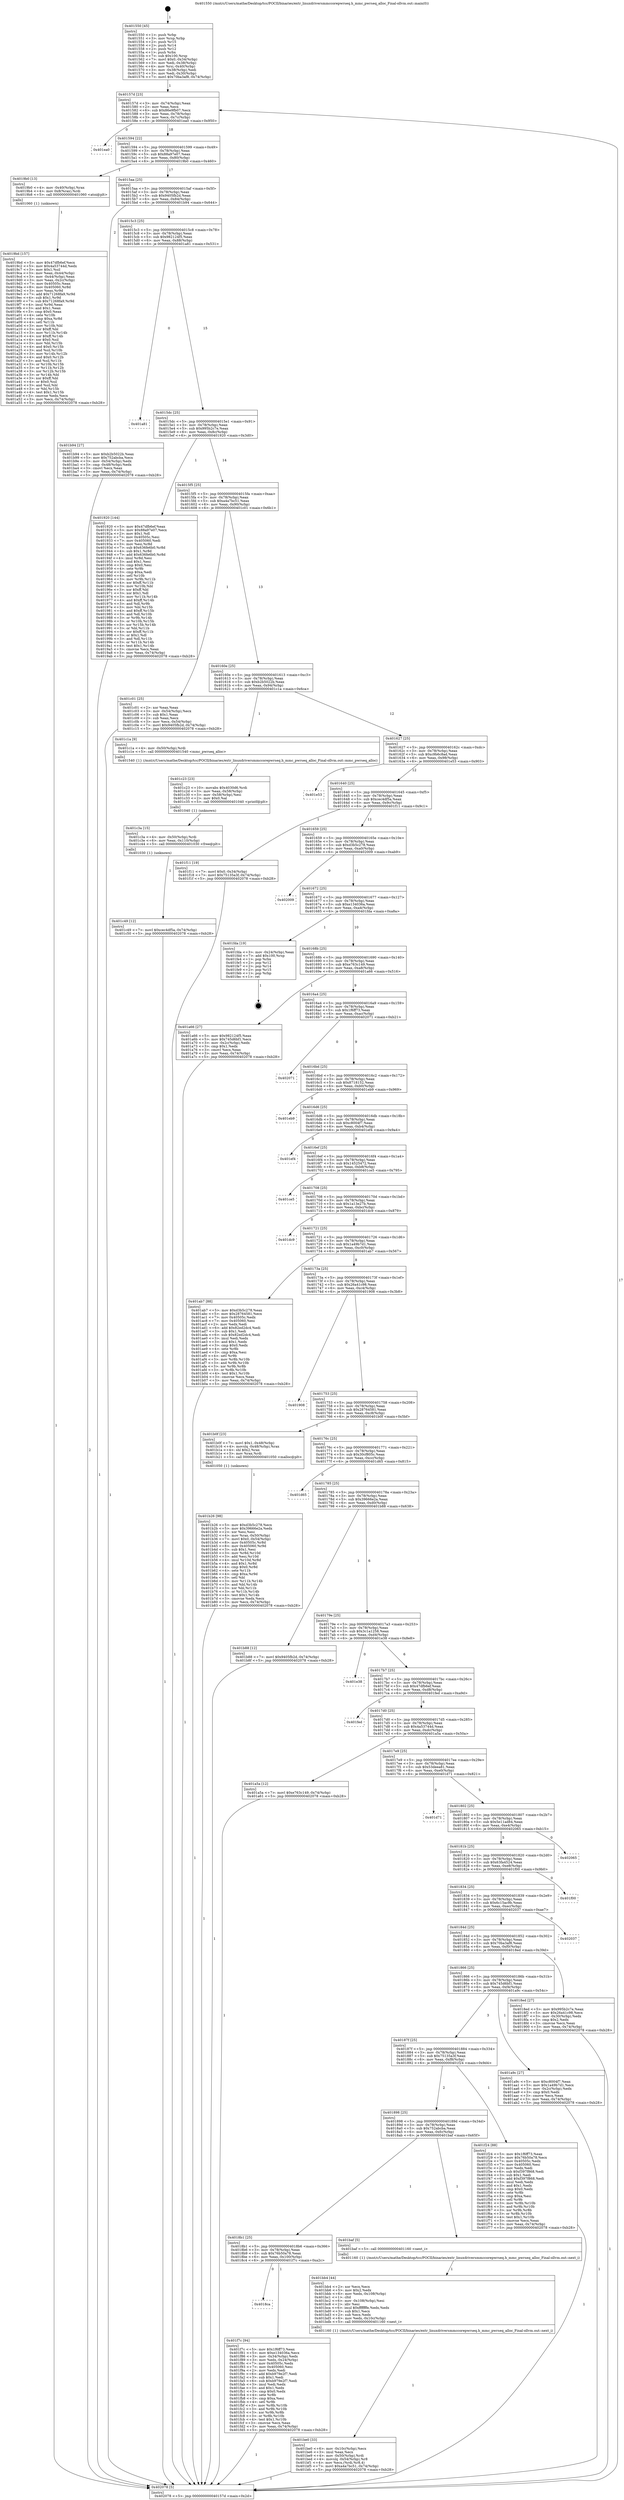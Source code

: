 digraph "0x401550" {
  label = "0x401550 (/mnt/c/Users/mathe/Desktop/tcc/POCII/binaries/extr_linuxdriversmmccorepwrseq.h_mmc_pwrseq_alloc_Final-ollvm.out::main(0))"
  labelloc = "t"
  node[shape=record]

  Entry [label="",width=0.3,height=0.3,shape=circle,fillcolor=black,style=filled]
  "0x40157d" [label="{
     0x40157d [23]\l
     | [instrs]\l
     &nbsp;&nbsp;0x40157d \<+3\>: mov -0x74(%rbp),%eax\l
     &nbsp;&nbsp;0x401580 \<+2\>: mov %eax,%ecx\l
     &nbsp;&nbsp;0x401582 \<+6\>: sub $0x86e9fb07,%ecx\l
     &nbsp;&nbsp;0x401588 \<+3\>: mov %eax,-0x78(%rbp)\l
     &nbsp;&nbsp;0x40158b \<+3\>: mov %ecx,-0x7c(%rbp)\l
     &nbsp;&nbsp;0x40158e \<+6\>: je 0000000000401ea0 \<main+0x950\>\l
  }"]
  "0x401ea0" [label="{
     0x401ea0\l
  }", style=dashed]
  "0x401594" [label="{
     0x401594 [22]\l
     | [instrs]\l
     &nbsp;&nbsp;0x401594 \<+5\>: jmp 0000000000401599 \<main+0x49\>\l
     &nbsp;&nbsp;0x401599 \<+3\>: mov -0x78(%rbp),%eax\l
     &nbsp;&nbsp;0x40159c \<+5\>: sub $0x88a97e07,%eax\l
     &nbsp;&nbsp;0x4015a1 \<+3\>: mov %eax,-0x80(%rbp)\l
     &nbsp;&nbsp;0x4015a4 \<+6\>: je 00000000004019b0 \<main+0x460\>\l
  }"]
  Exit [label="",width=0.3,height=0.3,shape=circle,fillcolor=black,style=filled,peripheries=2]
  "0x4019b0" [label="{
     0x4019b0 [13]\l
     | [instrs]\l
     &nbsp;&nbsp;0x4019b0 \<+4\>: mov -0x40(%rbp),%rax\l
     &nbsp;&nbsp;0x4019b4 \<+4\>: mov 0x8(%rax),%rdi\l
     &nbsp;&nbsp;0x4019b8 \<+5\>: call 0000000000401060 \<atoi@plt\>\l
     | [calls]\l
     &nbsp;&nbsp;0x401060 \{1\} (unknown)\l
  }"]
  "0x4015aa" [label="{
     0x4015aa [25]\l
     | [instrs]\l
     &nbsp;&nbsp;0x4015aa \<+5\>: jmp 00000000004015af \<main+0x5f\>\l
     &nbsp;&nbsp;0x4015af \<+3\>: mov -0x78(%rbp),%eax\l
     &nbsp;&nbsp;0x4015b2 \<+5\>: sub $0x9405fb2d,%eax\l
     &nbsp;&nbsp;0x4015b7 \<+6\>: mov %eax,-0x84(%rbp)\l
     &nbsp;&nbsp;0x4015bd \<+6\>: je 0000000000401b94 \<main+0x644\>\l
  }"]
  "0x4018ca" [label="{
     0x4018ca\l
  }", style=dashed]
  "0x401b94" [label="{
     0x401b94 [27]\l
     | [instrs]\l
     &nbsp;&nbsp;0x401b94 \<+5\>: mov $0xb2b5022b,%eax\l
     &nbsp;&nbsp;0x401b99 \<+5\>: mov $0x752abcba,%ecx\l
     &nbsp;&nbsp;0x401b9e \<+3\>: mov -0x54(%rbp),%edx\l
     &nbsp;&nbsp;0x401ba1 \<+3\>: cmp -0x48(%rbp),%edx\l
     &nbsp;&nbsp;0x401ba4 \<+3\>: cmovl %ecx,%eax\l
     &nbsp;&nbsp;0x401ba7 \<+3\>: mov %eax,-0x74(%rbp)\l
     &nbsp;&nbsp;0x401baa \<+5\>: jmp 0000000000402078 \<main+0xb28\>\l
  }"]
  "0x4015c3" [label="{
     0x4015c3 [25]\l
     | [instrs]\l
     &nbsp;&nbsp;0x4015c3 \<+5\>: jmp 00000000004015c8 \<main+0x78\>\l
     &nbsp;&nbsp;0x4015c8 \<+3\>: mov -0x78(%rbp),%eax\l
     &nbsp;&nbsp;0x4015cb \<+5\>: sub $0x982124f5,%eax\l
     &nbsp;&nbsp;0x4015d0 \<+6\>: mov %eax,-0x88(%rbp)\l
     &nbsp;&nbsp;0x4015d6 \<+6\>: je 0000000000401a81 \<main+0x531\>\l
  }"]
  "0x401f7c" [label="{
     0x401f7c [94]\l
     | [instrs]\l
     &nbsp;&nbsp;0x401f7c \<+5\>: mov $0x1f6ff73,%eax\l
     &nbsp;&nbsp;0x401f81 \<+5\>: mov $0xe134036a,%ecx\l
     &nbsp;&nbsp;0x401f86 \<+3\>: mov -0x34(%rbp),%edx\l
     &nbsp;&nbsp;0x401f89 \<+3\>: mov %edx,-0x24(%rbp)\l
     &nbsp;&nbsp;0x401f8c \<+7\>: mov 0x40505c,%edx\l
     &nbsp;&nbsp;0x401f93 \<+7\>: mov 0x405060,%esi\l
     &nbsp;&nbsp;0x401f9a \<+2\>: mov %edx,%edi\l
     &nbsp;&nbsp;0x401f9c \<+6\>: add $0xb979e2f7,%edi\l
     &nbsp;&nbsp;0x401fa2 \<+3\>: sub $0x1,%edi\l
     &nbsp;&nbsp;0x401fa5 \<+6\>: sub $0xb979e2f7,%edi\l
     &nbsp;&nbsp;0x401fab \<+3\>: imul %edi,%edx\l
     &nbsp;&nbsp;0x401fae \<+3\>: and $0x1,%edx\l
     &nbsp;&nbsp;0x401fb1 \<+3\>: cmp $0x0,%edx\l
     &nbsp;&nbsp;0x401fb4 \<+4\>: sete %r8b\l
     &nbsp;&nbsp;0x401fb8 \<+3\>: cmp $0xa,%esi\l
     &nbsp;&nbsp;0x401fbb \<+4\>: setl %r9b\l
     &nbsp;&nbsp;0x401fbf \<+3\>: mov %r8b,%r10b\l
     &nbsp;&nbsp;0x401fc2 \<+3\>: and %r9b,%r10b\l
     &nbsp;&nbsp;0x401fc5 \<+3\>: xor %r9b,%r8b\l
     &nbsp;&nbsp;0x401fc8 \<+3\>: or %r8b,%r10b\l
     &nbsp;&nbsp;0x401fcb \<+4\>: test $0x1,%r10b\l
     &nbsp;&nbsp;0x401fcf \<+3\>: cmovne %ecx,%eax\l
     &nbsp;&nbsp;0x401fd2 \<+3\>: mov %eax,-0x74(%rbp)\l
     &nbsp;&nbsp;0x401fd5 \<+5\>: jmp 0000000000402078 \<main+0xb28\>\l
  }"]
  "0x401a81" [label="{
     0x401a81\l
  }", style=dashed]
  "0x4015dc" [label="{
     0x4015dc [25]\l
     | [instrs]\l
     &nbsp;&nbsp;0x4015dc \<+5\>: jmp 00000000004015e1 \<main+0x91\>\l
     &nbsp;&nbsp;0x4015e1 \<+3\>: mov -0x78(%rbp),%eax\l
     &nbsp;&nbsp;0x4015e4 \<+5\>: sub $0x995b2c7e,%eax\l
     &nbsp;&nbsp;0x4015e9 \<+6\>: mov %eax,-0x8c(%rbp)\l
     &nbsp;&nbsp;0x4015ef \<+6\>: je 0000000000401920 \<main+0x3d0\>\l
  }"]
  "0x401c49" [label="{
     0x401c49 [12]\l
     | [instrs]\l
     &nbsp;&nbsp;0x401c49 \<+7\>: movl $0xcec4df5a,-0x74(%rbp)\l
     &nbsp;&nbsp;0x401c50 \<+5\>: jmp 0000000000402078 \<main+0xb28\>\l
  }"]
  "0x401920" [label="{
     0x401920 [144]\l
     | [instrs]\l
     &nbsp;&nbsp;0x401920 \<+5\>: mov $0x47dfb6ef,%eax\l
     &nbsp;&nbsp;0x401925 \<+5\>: mov $0x88a97e07,%ecx\l
     &nbsp;&nbsp;0x40192a \<+2\>: mov $0x1,%dl\l
     &nbsp;&nbsp;0x40192c \<+7\>: mov 0x40505c,%esi\l
     &nbsp;&nbsp;0x401933 \<+7\>: mov 0x405060,%edi\l
     &nbsp;&nbsp;0x40193a \<+3\>: mov %esi,%r8d\l
     &nbsp;&nbsp;0x40193d \<+7\>: sub $0x636fe6b0,%r8d\l
     &nbsp;&nbsp;0x401944 \<+4\>: sub $0x1,%r8d\l
     &nbsp;&nbsp;0x401948 \<+7\>: add $0x636fe6b0,%r8d\l
     &nbsp;&nbsp;0x40194f \<+4\>: imul %r8d,%esi\l
     &nbsp;&nbsp;0x401953 \<+3\>: and $0x1,%esi\l
     &nbsp;&nbsp;0x401956 \<+3\>: cmp $0x0,%esi\l
     &nbsp;&nbsp;0x401959 \<+4\>: sete %r9b\l
     &nbsp;&nbsp;0x40195d \<+3\>: cmp $0xa,%edi\l
     &nbsp;&nbsp;0x401960 \<+4\>: setl %r10b\l
     &nbsp;&nbsp;0x401964 \<+3\>: mov %r9b,%r11b\l
     &nbsp;&nbsp;0x401967 \<+4\>: xor $0xff,%r11b\l
     &nbsp;&nbsp;0x40196b \<+3\>: mov %r10b,%bl\l
     &nbsp;&nbsp;0x40196e \<+3\>: xor $0xff,%bl\l
     &nbsp;&nbsp;0x401971 \<+3\>: xor $0x1,%dl\l
     &nbsp;&nbsp;0x401974 \<+3\>: mov %r11b,%r14b\l
     &nbsp;&nbsp;0x401977 \<+4\>: and $0xff,%r14b\l
     &nbsp;&nbsp;0x40197b \<+3\>: and %dl,%r9b\l
     &nbsp;&nbsp;0x40197e \<+3\>: mov %bl,%r15b\l
     &nbsp;&nbsp;0x401981 \<+4\>: and $0xff,%r15b\l
     &nbsp;&nbsp;0x401985 \<+3\>: and %dl,%r10b\l
     &nbsp;&nbsp;0x401988 \<+3\>: or %r9b,%r14b\l
     &nbsp;&nbsp;0x40198b \<+3\>: or %r10b,%r15b\l
     &nbsp;&nbsp;0x40198e \<+3\>: xor %r15b,%r14b\l
     &nbsp;&nbsp;0x401991 \<+3\>: or %bl,%r11b\l
     &nbsp;&nbsp;0x401994 \<+4\>: xor $0xff,%r11b\l
     &nbsp;&nbsp;0x401998 \<+3\>: or $0x1,%dl\l
     &nbsp;&nbsp;0x40199b \<+3\>: and %dl,%r11b\l
     &nbsp;&nbsp;0x40199e \<+3\>: or %r11b,%r14b\l
     &nbsp;&nbsp;0x4019a1 \<+4\>: test $0x1,%r14b\l
     &nbsp;&nbsp;0x4019a5 \<+3\>: cmovne %ecx,%eax\l
     &nbsp;&nbsp;0x4019a8 \<+3\>: mov %eax,-0x74(%rbp)\l
     &nbsp;&nbsp;0x4019ab \<+5\>: jmp 0000000000402078 \<main+0xb28\>\l
  }"]
  "0x4015f5" [label="{
     0x4015f5 [25]\l
     | [instrs]\l
     &nbsp;&nbsp;0x4015f5 \<+5\>: jmp 00000000004015fa \<main+0xaa\>\l
     &nbsp;&nbsp;0x4015fa \<+3\>: mov -0x78(%rbp),%eax\l
     &nbsp;&nbsp;0x4015fd \<+5\>: sub $0xa4a7bc51,%eax\l
     &nbsp;&nbsp;0x401602 \<+6\>: mov %eax,-0x90(%rbp)\l
     &nbsp;&nbsp;0x401608 \<+6\>: je 0000000000401c01 \<main+0x6b1\>\l
  }"]
  "0x401c3a" [label="{
     0x401c3a [15]\l
     | [instrs]\l
     &nbsp;&nbsp;0x401c3a \<+4\>: mov -0x50(%rbp),%rdi\l
     &nbsp;&nbsp;0x401c3e \<+6\>: mov %eax,-0x110(%rbp)\l
     &nbsp;&nbsp;0x401c44 \<+5\>: call 0000000000401030 \<free@plt\>\l
     | [calls]\l
     &nbsp;&nbsp;0x401030 \{1\} (unknown)\l
  }"]
  "0x401c01" [label="{
     0x401c01 [25]\l
     | [instrs]\l
     &nbsp;&nbsp;0x401c01 \<+2\>: xor %eax,%eax\l
     &nbsp;&nbsp;0x401c03 \<+3\>: mov -0x54(%rbp),%ecx\l
     &nbsp;&nbsp;0x401c06 \<+3\>: sub $0x1,%eax\l
     &nbsp;&nbsp;0x401c09 \<+2\>: sub %eax,%ecx\l
     &nbsp;&nbsp;0x401c0b \<+3\>: mov %ecx,-0x54(%rbp)\l
     &nbsp;&nbsp;0x401c0e \<+7\>: movl $0x9405fb2d,-0x74(%rbp)\l
     &nbsp;&nbsp;0x401c15 \<+5\>: jmp 0000000000402078 \<main+0xb28\>\l
  }"]
  "0x40160e" [label="{
     0x40160e [25]\l
     | [instrs]\l
     &nbsp;&nbsp;0x40160e \<+5\>: jmp 0000000000401613 \<main+0xc3\>\l
     &nbsp;&nbsp;0x401613 \<+3\>: mov -0x78(%rbp),%eax\l
     &nbsp;&nbsp;0x401616 \<+5\>: sub $0xb2b5022b,%eax\l
     &nbsp;&nbsp;0x40161b \<+6\>: mov %eax,-0x94(%rbp)\l
     &nbsp;&nbsp;0x401621 \<+6\>: je 0000000000401c1a \<main+0x6ca\>\l
  }"]
  "0x401c23" [label="{
     0x401c23 [23]\l
     | [instrs]\l
     &nbsp;&nbsp;0x401c23 \<+10\>: movabs $0x4030d6,%rdi\l
     &nbsp;&nbsp;0x401c2d \<+3\>: mov %eax,-0x58(%rbp)\l
     &nbsp;&nbsp;0x401c30 \<+3\>: mov -0x58(%rbp),%esi\l
     &nbsp;&nbsp;0x401c33 \<+2\>: mov $0x0,%al\l
     &nbsp;&nbsp;0x401c35 \<+5\>: call 0000000000401040 \<printf@plt\>\l
     | [calls]\l
     &nbsp;&nbsp;0x401040 \{1\} (unknown)\l
  }"]
  "0x401c1a" [label="{
     0x401c1a [9]\l
     | [instrs]\l
     &nbsp;&nbsp;0x401c1a \<+4\>: mov -0x50(%rbp),%rdi\l
     &nbsp;&nbsp;0x401c1e \<+5\>: call 0000000000401540 \<mmc_pwrseq_alloc\>\l
     | [calls]\l
     &nbsp;&nbsp;0x401540 \{1\} (/mnt/c/Users/mathe/Desktop/tcc/POCII/binaries/extr_linuxdriversmmccorepwrseq.h_mmc_pwrseq_alloc_Final-ollvm.out::mmc_pwrseq_alloc)\l
  }"]
  "0x401627" [label="{
     0x401627 [25]\l
     | [instrs]\l
     &nbsp;&nbsp;0x401627 \<+5\>: jmp 000000000040162c \<main+0xdc\>\l
     &nbsp;&nbsp;0x40162c \<+3\>: mov -0x78(%rbp),%eax\l
     &nbsp;&nbsp;0x40162f \<+5\>: sub $0xc9b6c8ad,%eax\l
     &nbsp;&nbsp;0x401634 \<+6\>: mov %eax,-0x98(%rbp)\l
     &nbsp;&nbsp;0x40163a \<+6\>: je 0000000000401e53 \<main+0x903\>\l
  }"]
  "0x401be0" [label="{
     0x401be0 [33]\l
     | [instrs]\l
     &nbsp;&nbsp;0x401be0 \<+6\>: mov -0x10c(%rbp),%ecx\l
     &nbsp;&nbsp;0x401be6 \<+3\>: imul %eax,%ecx\l
     &nbsp;&nbsp;0x401be9 \<+4\>: mov -0x50(%rbp),%rdi\l
     &nbsp;&nbsp;0x401bed \<+4\>: movslq -0x54(%rbp),%r8\l
     &nbsp;&nbsp;0x401bf1 \<+4\>: mov %ecx,(%rdi,%r8,4)\l
     &nbsp;&nbsp;0x401bf5 \<+7\>: movl $0xa4a7bc51,-0x74(%rbp)\l
     &nbsp;&nbsp;0x401bfc \<+5\>: jmp 0000000000402078 \<main+0xb28\>\l
  }"]
  "0x401e53" [label="{
     0x401e53\l
  }", style=dashed]
  "0x401640" [label="{
     0x401640 [25]\l
     | [instrs]\l
     &nbsp;&nbsp;0x401640 \<+5\>: jmp 0000000000401645 \<main+0xf5\>\l
     &nbsp;&nbsp;0x401645 \<+3\>: mov -0x78(%rbp),%eax\l
     &nbsp;&nbsp;0x401648 \<+5\>: sub $0xcec4df5a,%eax\l
     &nbsp;&nbsp;0x40164d \<+6\>: mov %eax,-0x9c(%rbp)\l
     &nbsp;&nbsp;0x401653 \<+6\>: je 0000000000401f11 \<main+0x9c1\>\l
  }"]
  "0x401bb4" [label="{
     0x401bb4 [44]\l
     | [instrs]\l
     &nbsp;&nbsp;0x401bb4 \<+2\>: xor %ecx,%ecx\l
     &nbsp;&nbsp;0x401bb6 \<+5\>: mov $0x2,%edx\l
     &nbsp;&nbsp;0x401bbb \<+6\>: mov %edx,-0x108(%rbp)\l
     &nbsp;&nbsp;0x401bc1 \<+1\>: cltd\l
     &nbsp;&nbsp;0x401bc2 \<+6\>: mov -0x108(%rbp),%esi\l
     &nbsp;&nbsp;0x401bc8 \<+2\>: idiv %esi\l
     &nbsp;&nbsp;0x401bca \<+6\>: imul $0xfffffffe,%edx,%edx\l
     &nbsp;&nbsp;0x401bd0 \<+3\>: sub $0x1,%ecx\l
     &nbsp;&nbsp;0x401bd3 \<+2\>: sub %ecx,%edx\l
     &nbsp;&nbsp;0x401bd5 \<+6\>: mov %edx,-0x10c(%rbp)\l
     &nbsp;&nbsp;0x401bdb \<+5\>: call 0000000000401160 \<next_i\>\l
     | [calls]\l
     &nbsp;&nbsp;0x401160 \{1\} (/mnt/c/Users/mathe/Desktop/tcc/POCII/binaries/extr_linuxdriversmmccorepwrseq.h_mmc_pwrseq_alloc_Final-ollvm.out::next_i)\l
  }"]
  "0x401f11" [label="{
     0x401f11 [19]\l
     | [instrs]\l
     &nbsp;&nbsp;0x401f11 \<+7\>: movl $0x0,-0x34(%rbp)\l
     &nbsp;&nbsp;0x401f18 \<+7\>: movl $0x75135a3f,-0x74(%rbp)\l
     &nbsp;&nbsp;0x401f1f \<+5\>: jmp 0000000000402078 \<main+0xb28\>\l
  }"]
  "0x401659" [label="{
     0x401659 [25]\l
     | [instrs]\l
     &nbsp;&nbsp;0x401659 \<+5\>: jmp 000000000040165e \<main+0x10e\>\l
     &nbsp;&nbsp;0x40165e \<+3\>: mov -0x78(%rbp),%eax\l
     &nbsp;&nbsp;0x401661 \<+5\>: sub $0xd3b5c278,%eax\l
     &nbsp;&nbsp;0x401666 \<+6\>: mov %eax,-0xa0(%rbp)\l
     &nbsp;&nbsp;0x40166c \<+6\>: je 0000000000402009 \<main+0xab9\>\l
  }"]
  "0x4018b1" [label="{
     0x4018b1 [25]\l
     | [instrs]\l
     &nbsp;&nbsp;0x4018b1 \<+5\>: jmp 00000000004018b6 \<main+0x366\>\l
     &nbsp;&nbsp;0x4018b6 \<+3\>: mov -0x78(%rbp),%eax\l
     &nbsp;&nbsp;0x4018b9 \<+5\>: sub $0x76b50a78,%eax\l
     &nbsp;&nbsp;0x4018be \<+6\>: mov %eax,-0x100(%rbp)\l
     &nbsp;&nbsp;0x4018c4 \<+6\>: je 0000000000401f7c \<main+0xa2c\>\l
  }"]
  "0x402009" [label="{
     0x402009\l
  }", style=dashed]
  "0x401672" [label="{
     0x401672 [25]\l
     | [instrs]\l
     &nbsp;&nbsp;0x401672 \<+5\>: jmp 0000000000401677 \<main+0x127\>\l
     &nbsp;&nbsp;0x401677 \<+3\>: mov -0x78(%rbp),%eax\l
     &nbsp;&nbsp;0x40167a \<+5\>: sub $0xe134036a,%eax\l
     &nbsp;&nbsp;0x40167f \<+6\>: mov %eax,-0xa4(%rbp)\l
     &nbsp;&nbsp;0x401685 \<+6\>: je 0000000000401fda \<main+0xa8a\>\l
  }"]
  "0x401baf" [label="{
     0x401baf [5]\l
     | [instrs]\l
     &nbsp;&nbsp;0x401baf \<+5\>: call 0000000000401160 \<next_i\>\l
     | [calls]\l
     &nbsp;&nbsp;0x401160 \{1\} (/mnt/c/Users/mathe/Desktop/tcc/POCII/binaries/extr_linuxdriversmmccorepwrseq.h_mmc_pwrseq_alloc_Final-ollvm.out::next_i)\l
  }"]
  "0x401fda" [label="{
     0x401fda [19]\l
     | [instrs]\l
     &nbsp;&nbsp;0x401fda \<+3\>: mov -0x24(%rbp),%eax\l
     &nbsp;&nbsp;0x401fdd \<+7\>: add $0x100,%rsp\l
     &nbsp;&nbsp;0x401fe4 \<+1\>: pop %rbx\l
     &nbsp;&nbsp;0x401fe5 \<+2\>: pop %r12\l
     &nbsp;&nbsp;0x401fe7 \<+2\>: pop %r14\l
     &nbsp;&nbsp;0x401fe9 \<+2\>: pop %r15\l
     &nbsp;&nbsp;0x401feb \<+1\>: pop %rbp\l
     &nbsp;&nbsp;0x401fec \<+1\>: ret\l
  }"]
  "0x40168b" [label="{
     0x40168b [25]\l
     | [instrs]\l
     &nbsp;&nbsp;0x40168b \<+5\>: jmp 0000000000401690 \<main+0x140\>\l
     &nbsp;&nbsp;0x401690 \<+3\>: mov -0x78(%rbp),%eax\l
     &nbsp;&nbsp;0x401693 \<+5\>: sub $0xe763c149,%eax\l
     &nbsp;&nbsp;0x401698 \<+6\>: mov %eax,-0xa8(%rbp)\l
     &nbsp;&nbsp;0x40169e \<+6\>: je 0000000000401a66 \<main+0x516\>\l
  }"]
  "0x401898" [label="{
     0x401898 [25]\l
     | [instrs]\l
     &nbsp;&nbsp;0x401898 \<+5\>: jmp 000000000040189d \<main+0x34d\>\l
     &nbsp;&nbsp;0x40189d \<+3\>: mov -0x78(%rbp),%eax\l
     &nbsp;&nbsp;0x4018a0 \<+5\>: sub $0x752abcba,%eax\l
     &nbsp;&nbsp;0x4018a5 \<+6\>: mov %eax,-0xfc(%rbp)\l
     &nbsp;&nbsp;0x4018ab \<+6\>: je 0000000000401baf \<main+0x65f\>\l
  }"]
  "0x401a66" [label="{
     0x401a66 [27]\l
     | [instrs]\l
     &nbsp;&nbsp;0x401a66 \<+5\>: mov $0x982124f5,%eax\l
     &nbsp;&nbsp;0x401a6b \<+5\>: mov $0x745d6bf1,%ecx\l
     &nbsp;&nbsp;0x401a70 \<+3\>: mov -0x2c(%rbp),%edx\l
     &nbsp;&nbsp;0x401a73 \<+3\>: cmp $0x1,%edx\l
     &nbsp;&nbsp;0x401a76 \<+3\>: cmovl %ecx,%eax\l
     &nbsp;&nbsp;0x401a79 \<+3\>: mov %eax,-0x74(%rbp)\l
     &nbsp;&nbsp;0x401a7c \<+5\>: jmp 0000000000402078 \<main+0xb28\>\l
  }"]
  "0x4016a4" [label="{
     0x4016a4 [25]\l
     | [instrs]\l
     &nbsp;&nbsp;0x4016a4 \<+5\>: jmp 00000000004016a9 \<main+0x159\>\l
     &nbsp;&nbsp;0x4016a9 \<+3\>: mov -0x78(%rbp),%eax\l
     &nbsp;&nbsp;0x4016ac \<+5\>: sub $0x1f6ff73,%eax\l
     &nbsp;&nbsp;0x4016b1 \<+6\>: mov %eax,-0xac(%rbp)\l
     &nbsp;&nbsp;0x4016b7 \<+6\>: je 0000000000402071 \<main+0xb21\>\l
  }"]
  "0x401f24" [label="{
     0x401f24 [88]\l
     | [instrs]\l
     &nbsp;&nbsp;0x401f24 \<+5\>: mov $0x1f6ff73,%eax\l
     &nbsp;&nbsp;0x401f29 \<+5\>: mov $0x76b50a78,%ecx\l
     &nbsp;&nbsp;0x401f2e \<+7\>: mov 0x40505c,%edx\l
     &nbsp;&nbsp;0x401f35 \<+7\>: mov 0x405060,%esi\l
     &nbsp;&nbsp;0x401f3c \<+2\>: mov %edx,%edi\l
     &nbsp;&nbsp;0x401f3e \<+6\>: sub $0xf397f868,%edi\l
     &nbsp;&nbsp;0x401f44 \<+3\>: sub $0x1,%edi\l
     &nbsp;&nbsp;0x401f47 \<+6\>: add $0xf397f868,%edi\l
     &nbsp;&nbsp;0x401f4d \<+3\>: imul %edi,%edx\l
     &nbsp;&nbsp;0x401f50 \<+3\>: and $0x1,%edx\l
     &nbsp;&nbsp;0x401f53 \<+3\>: cmp $0x0,%edx\l
     &nbsp;&nbsp;0x401f56 \<+4\>: sete %r8b\l
     &nbsp;&nbsp;0x401f5a \<+3\>: cmp $0xa,%esi\l
     &nbsp;&nbsp;0x401f5d \<+4\>: setl %r9b\l
     &nbsp;&nbsp;0x401f61 \<+3\>: mov %r8b,%r10b\l
     &nbsp;&nbsp;0x401f64 \<+3\>: and %r9b,%r10b\l
     &nbsp;&nbsp;0x401f67 \<+3\>: xor %r9b,%r8b\l
     &nbsp;&nbsp;0x401f6a \<+3\>: or %r8b,%r10b\l
     &nbsp;&nbsp;0x401f6d \<+4\>: test $0x1,%r10b\l
     &nbsp;&nbsp;0x401f71 \<+3\>: cmovne %ecx,%eax\l
     &nbsp;&nbsp;0x401f74 \<+3\>: mov %eax,-0x74(%rbp)\l
     &nbsp;&nbsp;0x401f77 \<+5\>: jmp 0000000000402078 \<main+0xb28\>\l
  }"]
  "0x402071" [label="{
     0x402071\l
  }", style=dashed]
  "0x4016bd" [label="{
     0x4016bd [25]\l
     | [instrs]\l
     &nbsp;&nbsp;0x4016bd \<+5\>: jmp 00000000004016c2 \<main+0x172\>\l
     &nbsp;&nbsp;0x4016c2 \<+3\>: mov -0x78(%rbp),%eax\l
     &nbsp;&nbsp;0x4016c5 \<+5\>: sub $0x8718152,%eax\l
     &nbsp;&nbsp;0x4016ca \<+6\>: mov %eax,-0xb0(%rbp)\l
     &nbsp;&nbsp;0x4016d0 \<+6\>: je 0000000000401eb9 \<main+0x969\>\l
  }"]
  "0x401b26" [label="{
     0x401b26 [98]\l
     | [instrs]\l
     &nbsp;&nbsp;0x401b26 \<+5\>: mov $0xd3b5c278,%ecx\l
     &nbsp;&nbsp;0x401b2b \<+5\>: mov $0x39666e2a,%edx\l
     &nbsp;&nbsp;0x401b30 \<+2\>: xor %esi,%esi\l
     &nbsp;&nbsp;0x401b32 \<+4\>: mov %rax,-0x50(%rbp)\l
     &nbsp;&nbsp;0x401b36 \<+7\>: movl $0x0,-0x54(%rbp)\l
     &nbsp;&nbsp;0x401b3d \<+8\>: mov 0x40505c,%r8d\l
     &nbsp;&nbsp;0x401b45 \<+8\>: mov 0x405060,%r9d\l
     &nbsp;&nbsp;0x401b4d \<+3\>: sub $0x1,%esi\l
     &nbsp;&nbsp;0x401b50 \<+3\>: mov %r8d,%r10d\l
     &nbsp;&nbsp;0x401b53 \<+3\>: add %esi,%r10d\l
     &nbsp;&nbsp;0x401b56 \<+4\>: imul %r10d,%r8d\l
     &nbsp;&nbsp;0x401b5a \<+4\>: and $0x1,%r8d\l
     &nbsp;&nbsp;0x401b5e \<+4\>: cmp $0x0,%r8d\l
     &nbsp;&nbsp;0x401b62 \<+4\>: sete %r11b\l
     &nbsp;&nbsp;0x401b66 \<+4\>: cmp $0xa,%r9d\l
     &nbsp;&nbsp;0x401b6a \<+3\>: setl %bl\l
     &nbsp;&nbsp;0x401b6d \<+3\>: mov %r11b,%r14b\l
     &nbsp;&nbsp;0x401b70 \<+3\>: and %bl,%r14b\l
     &nbsp;&nbsp;0x401b73 \<+3\>: xor %bl,%r11b\l
     &nbsp;&nbsp;0x401b76 \<+3\>: or %r11b,%r14b\l
     &nbsp;&nbsp;0x401b79 \<+4\>: test $0x1,%r14b\l
     &nbsp;&nbsp;0x401b7d \<+3\>: cmovne %edx,%ecx\l
     &nbsp;&nbsp;0x401b80 \<+3\>: mov %ecx,-0x74(%rbp)\l
     &nbsp;&nbsp;0x401b83 \<+5\>: jmp 0000000000402078 \<main+0xb28\>\l
  }"]
  "0x401eb9" [label="{
     0x401eb9\l
  }", style=dashed]
  "0x4016d6" [label="{
     0x4016d6 [25]\l
     | [instrs]\l
     &nbsp;&nbsp;0x4016d6 \<+5\>: jmp 00000000004016db \<main+0x18b\>\l
     &nbsp;&nbsp;0x4016db \<+3\>: mov -0x78(%rbp),%eax\l
     &nbsp;&nbsp;0x4016de \<+5\>: sub $0xc8004f7,%eax\l
     &nbsp;&nbsp;0x4016e3 \<+6\>: mov %eax,-0xb4(%rbp)\l
     &nbsp;&nbsp;0x4016e9 \<+6\>: je 0000000000401ef4 \<main+0x9a4\>\l
  }"]
  "0x40187f" [label="{
     0x40187f [25]\l
     | [instrs]\l
     &nbsp;&nbsp;0x40187f \<+5\>: jmp 0000000000401884 \<main+0x334\>\l
     &nbsp;&nbsp;0x401884 \<+3\>: mov -0x78(%rbp),%eax\l
     &nbsp;&nbsp;0x401887 \<+5\>: sub $0x75135a3f,%eax\l
     &nbsp;&nbsp;0x40188c \<+6\>: mov %eax,-0xf8(%rbp)\l
     &nbsp;&nbsp;0x401892 \<+6\>: je 0000000000401f24 \<main+0x9d4\>\l
  }"]
  "0x401ef4" [label="{
     0x401ef4\l
  }", style=dashed]
  "0x4016ef" [label="{
     0x4016ef [25]\l
     | [instrs]\l
     &nbsp;&nbsp;0x4016ef \<+5\>: jmp 00000000004016f4 \<main+0x1a4\>\l
     &nbsp;&nbsp;0x4016f4 \<+3\>: mov -0x78(%rbp),%eax\l
     &nbsp;&nbsp;0x4016f7 \<+5\>: sub $0x14525472,%eax\l
     &nbsp;&nbsp;0x4016fc \<+6\>: mov %eax,-0xb8(%rbp)\l
     &nbsp;&nbsp;0x401702 \<+6\>: je 0000000000401ce5 \<main+0x795\>\l
  }"]
  "0x401a9c" [label="{
     0x401a9c [27]\l
     | [instrs]\l
     &nbsp;&nbsp;0x401a9c \<+5\>: mov $0xc8004f7,%eax\l
     &nbsp;&nbsp;0x401aa1 \<+5\>: mov $0x1a49b7d1,%ecx\l
     &nbsp;&nbsp;0x401aa6 \<+3\>: mov -0x2c(%rbp),%edx\l
     &nbsp;&nbsp;0x401aa9 \<+3\>: cmp $0x0,%edx\l
     &nbsp;&nbsp;0x401aac \<+3\>: cmove %ecx,%eax\l
     &nbsp;&nbsp;0x401aaf \<+3\>: mov %eax,-0x74(%rbp)\l
     &nbsp;&nbsp;0x401ab2 \<+5\>: jmp 0000000000402078 \<main+0xb28\>\l
  }"]
  "0x401ce5" [label="{
     0x401ce5\l
  }", style=dashed]
  "0x401708" [label="{
     0x401708 [25]\l
     | [instrs]\l
     &nbsp;&nbsp;0x401708 \<+5\>: jmp 000000000040170d \<main+0x1bd\>\l
     &nbsp;&nbsp;0x40170d \<+3\>: mov -0x78(%rbp),%eax\l
     &nbsp;&nbsp;0x401710 \<+5\>: sub $0x1a13e27b,%eax\l
     &nbsp;&nbsp;0x401715 \<+6\>: mov %eax,-0xbc(%rbp)\l
     &nbsp;&nbsp;0x40171b \<+6\>: je 0000000000401dc9 \<main+0x879\>\l
  }"]
  "0x4019bd" [label="{
     0x4019bd [157]\l
     | [instrs]\l
     &nbsp;&nbsp;0x4019bd \<+5\>: mov $0x47dfb6ef,%ecx\l
     &nbsp;&nbsp;0x4019c2 \<+5\>: mov $0x4a53744d,%edx\l
     &nbsp;&nbsp;0x4019c7 \<+3\>: mov $0x1,%sil\l
     &nbsp;&nbsp;0x4019ca \<+3\>: mov %eax,-0x44(%rbp)\l
     &nbsp;&nbsp;0x4019cd \<+3\>: mov -0x44(%rbp),%eax\l
     &nbsp;&nbsp;0x4019d0 \<+3\>: mov %eax,-0x2c(%rbp)\l
     &nbsp;&nbsp;0x4019d3 \<+7\>: mov 0x40505c,%eax\l
     &nbsp;&nbsp;0x4019da \<+8\>: mov 0x405060,%r8d\l
     &nbsp;&nbsp;0x4019e2 \<+3\>: mov %eax,%r9d\l
     &nbsp;&nbsp;0x4019e5 \<+7\>: add $0x71268fa9,%r9d\l
     &nbsp;&nbsp;0x4019ec \<+4\>: sub $0x1,%r9d\l
     &nbsp;&nbsp;0x4019f0 \<+7\>: sub $0x71268fa9,%r9d\l
     &nbsp;&nbsp;0x4019f7 \<+4\>: imul %r9d,%eax\l
     &nbsp;&nbsp;0x4019fb \<+3\>: and $0x1,%eax\l
     &nbsp;&nbsp;0x4019fe \<+3\>: cmp $0x0,%eax\l
     &nbsp;&nbsp;0x401a01 \<+4\>: sete %r10b\l
     &nbsp;&nbsp;0x401a05 \<+4\>: cmp $0xa,%r8d\l
     &nbsp;&nbsp;0x401a09 \<+4\>: setl %r11b\l
     &nbsp;&nbsp;0x401a0d \<+3\>: mov %r10b,%bl\l
     &nbsp;&nbsp;0x401a10 \<+3\>: xor $0xff,%bl\l
     &nbsp;&nbsp;0x401a13 \<+3\>: mov %r11b,%r14b\l
     &nbsp;&nbsp;0x401a16 \<+4\>: xor $0xff,%r14b\l
     &nbsp;&nbsp;0x401a1a \<+4\>: xor $0x0,%sil\l
     &nbsp;&nbsp;0x401a1e \<+3\>: mov %bl,%r15b\l
     &nbsp;&nbsp;0x401a21 \<+4\>: and $0x0,%r15b\l
     &nbsp;&nbsp;0x401a25 \<+3\>: and %sil,%r10b\l
     &nbsp;&nbsp;0x401a28 \<+3\>: mov %r14b,%r12b\l
     &nbsp;&nbsp;0x401a2b \<+4\>: and $0x0,%r12b\l
     &nbsp;&nbsp;0x401a2f \<+3\>: and %sil,%r11b\l
     &nbsp;&nbsp;0x401a32 \<+3\>: or %r10b,%r15b\l
     &nbsp;&nbsp;0x401a35 \<+3\>: or %r11b,%r12b\l
     &nbsp;&nbsp;0x401a38 \<+3\>: xor %r12b,%r15b\l
     &nbsp;&nbsp;0x401a3b \<+3\>: or %r14b,%bl\l
     &nbsp;&nbsp;0x401a3e \<+3\>: xor $0xff,%bl\l
     &nbsp;&nbsp;0x401a41 \<+4\>: or $0x0,%sil\l
     &nbsp;&nbsp;0x401a45 \<+3\>: and %sil,%bl\l
     &nbsp;&nbsp;0x401a48 \<+3\>: or %bl,%r15b\l
     &nbsp;&nbsp;0x401a4b \<+4\>: test $0x1,%r15b\l
     &nbsp;&nbsp;0x401a4f \<+3\>: cmovne %edx,%ecx\l
     &nbsp;&nbsp;0x401a52 \<+3\>: mov %ecx,-0x74(%rbp)\l
     &nbsp;&nbsp;0x401a55 \<+5\>: jmp 0000000000402078 \<main+0xb28\>\l
  }"]
  "0x401dc9" [label="{
     0x401dc9\l
  }", style=dashed]
  "0x401721" [label="{
     0x401721 [25]\l
     | [instrs]\l
     &nbsp;&nbsp;0x401721 \<+5\>: jmp 0000000000401726 \<main+0x1d6\>\l
     &nbsp;&nbsp;0x401726 \<+3\>: mov -0x78(%rbp),%eax\l
     &nbsp;&nbsp;0x401729 \<+5\>: sub $0x1a49b7d1,%eax\l
     &nbsp;&nbsp;0x40172e \<+6\>: mov %eax,-0xc0(%rbp)\l
     &nbsp;&nbsp;0x401734 \<+6\>: je 0000000000401ab7 \<main+0x567\>\l
  }"]
  "0x401550" [label="{
     0x401550 [45]\l
     | [instrs]\l
     &nbsp;&nbsp;0x401550 \<+1\>: push %rbp\l
     &nbsp;&nbsp;0x401551 \<+3\>: mov %rsp,%rbp\l
     &nbsp;&nbsp;0x401554 \<+2\>: push %r15\l
     &nbsp;&nbsp;0x401556 \<+2\>: push %r14\l
     &nbsp;&nbsp;0x401558 \<+2\>: push %r12\l
     &nbsp;&nbsp;0x40155a \<+1\>: push %rbx\l
     &nbsp;&nbsp;0x40155b \<+7\>: sub $0x100,%rsp\l
     &nbsp;&nbsp;0x401562 \<+7\>: movl $0x0,-0x34(%rbp)\l
     &nbsp;&nbsp;0x401569 \<+3\>: mov %edi,-0x38(%rbp)\l
     &nbsp;&nbsp;0x40156c \<+4\>: mov %rsi,-0x40(%rbp)\l
     &nbsp;&nbsp;0x401570 \<+3\>: mov -0x38(%rbp),%edi\l
     &nbsp;&nbsp;0x401573 \<+3\>: mov %edi,-0x30(%rbp)\l
     &nbsp;&nbsp;0x401576 \<+7\>: movl $0x70ba3af8,-0x74(%rbp)\l
  }"]
  "0x401ab7" [label="{
     0x401ab7 [88]\l
     | [instrs]\l
     &nbsp;&nbsp;0x401ab7 \<+5\>: mov $0xd3b5c278,%eax\l
     &nbsp;&nbsp;0x401abc \<+5\>: mov $0x28764581,%ecx\l
     &nbsp;&nbsp;0x401ac1 \<+7\>: mov 0x40505c,%edx\l
     &nbsp;&nbsp;0x401ac8 \<+7\>: mov 0x405060,%esi\l
     &nbsp;&nbsp;0x401acf \<+2\>: mov %edx,%edi\l
     &nbsp;&nbsp;0x401ad1 \<+6\>: add $0x82ed2dc4,%edi\l
     &nbsp;&nbsp;0x401ad7 \<+3\>: sub $0x1,%edi\l
     &nbsp;&nbsp;0x401ada \<+6\>: sub $0x82ed2dc4,%edi\l
     &nbsp;&nbsp;0x401ae0 \<+3\>: imul %edi,%edx\l
     &nbsp;&nbsp;0x401ae3 \<+3\>: and $0x1,%edx\l
     &nbsp;&nbsp;0x401ae6 \<+3\>: cmp $0x0,%edx\l
     &nbsp;&nbsp;0x401ae9 \<+4\>: sete %r8b\l
     &nbsp;&nbsp;0x401aed \<+3\>: cmp $0xa,%esi\l
     &nbsp;&nbsp;0x401af0 \<+4\>: setl %r9b\l
     &nbsp;&nbsp;0x401af4 \<+3\>: mov %r8b,%r10b\l
     &nbsp;&nbsp;0x401af7 \<+3\>: and %r9b,%r10b\l
     &nbsp;&nbsp;0x401afa \<+3\>: xor %r9b,%r8b\l
     &nbsp;&nbsp;0x401afd \<+3\>: or %r8b,%r10b\l
     &nbsp;&nbsp;0x401b00 \<+4\>: test $0x1,%r10b\l
     &nbsp;&nbsp;0x401b04 \<+3\>: cmovne %ecx,%eax\l
     &nbsp;&nbsp;0x401b07 \<+3\>: mov %eax,-0x74(%rbp)\l
     &nbsp;&nbsp;0x401b0a \<+5\>: jmp 0000000000402078 \<main+0xb28\>\l
  }"]
  "0x40173a" [label="{
     0x40173a [25]\l
     | [instrs]\l
     &nbsp;&nbsp;0x40173a \<+5\>: jmp 000000000040173f \<main+0x1ef\>\l
     &nbsp;&nbsp;0x40173f \<+3\>: mov -0x78(%rbp),%eax\l
     &nbsp;&nbsp;0x401742 \<+5\>: sub $0x26a41c98,%eax\l
     &nbsp;&nbsp;0x401747 \<+6\>: mov %eax,-0xc4(%rbp)\l
     &nbsp;&nbsp;0x40174d \<+6\>: je 0000000000401908 \<main+0x3b8\>\l
  }"]
  "0x402078" [label="{
     0x402078 [5]\l
     | [instrs]\l
     &nbsp;&nbsp;0x402078 \<+5\>: jmp 000000000040157d \<main+0x2d\>\l
  }"]
  "0x401908" [label="{
     0x401908\l
  }", style=dashed]
  "0x401753" [label="{
     0x401753 [25]\l
     | [instrs]\l
     &nbsp;&nbsp;0x401753 \<+5\>: jmp 0000000000401758 \<main+0x208\>\l
     &nbsp;&nbsp;0x401758 \<+3\>: mov -0x78(%rbp),%eax\l
     &nbsp;&nbsp;0x40175b \<+5\>: sub $0x28764581,%eax\l
     &nbsp;&nbsp;0x401760 \<+6\>: mov %eax,-0xc8(%rbp)\l
     &nbsp;&nbsp;0x401766 \<+6\>: je 0000000000401b0f \<main+0x5bf\>\l
  }"]
  "0x401866" [label="{
     0x401866 [25]\l
     | [instrs]\l
     &nbsp;&nbsp;0x401866 \<+5\>: jmp 000000000040186b \<main+0x31b\>\l
     &nbsp;&nbsp;0x40186b \<+3\>: mov -0x78(%rbp),%eax\l
     &nbsp;&nbsp;0x40186e \<+5\>: sub $0x745d6bf1,%eax\l
     &nbsp;&nbsp;0x401873 \<+6\>: mov %eax,-0xf4(%rbp)\l
     &nbsp;&nbsp;0x401879 \<+6\>: je 0000000000401a9c \<main+0x54c\>\l
  }"]
  "0x401b0f" [label="{
     0x401b0f [23]\l
     | [instrs]\l
     &nbsp;&nbsp;0x401b0f \<+7\>: movl $0x1,-0x48(%rbp)\l
     &nbsp;&nbsp;0x401b16 \<+4\>: movslq -0x48(%rbp),%rax\l
     &nbsp;&nbsp;0x401b1a \<+4\>: shl $0x2,%rax\l
     &nbsp;&nbsp;0x401b1e \<+3\>: mov %rax,%rdi\l
     &nbsp;&nbsp;0x401b21 \<+5\>: call 0000000000401050 \<malloc@plt\>\l
     | [calls]\l
     &nbsp;&nbsp;0x401050 \{1\} (unknown)\l
  }"]
  "0x40176c" [label="{
     0x40176c [25]\l
     | [instrs]\l
     &nbsp;&nbsp;0x40176c \<+5\>: jmp 0000000000401771 \<main+0x221\>\l
     &nbsp;&nbsp;0x401771 \<+3\>: mov -0x78(%rbp),%eax\l
     &nbsp;&nbsp;0x401774 \<+5\>: sub $0x30cf805c,%eax\l
     &nbsp;&nbsp;0x401779 \<+6\>: mov %eax,-0xcc(%rbp)\l
     &nbsp;&nbsp;0x40177f \<+6\>: je 0000000000401d65 \<main+0x815\>\l
  }"]
  "0x4018ed" [label="{
     0x4018ed [27]\l
     | [instrs]\l
     &nbsp;&nbsp;0x4018ed \<+5\>: mov $0x995b2c7e,%eax\l
     &nbsp;&nbsp;0x4018f2 \<+5\>: mov $0x26a41c98,%ecx\l
     &nbsp;&nbsp;0x4018f7 \<+3\>: mov -0x30(%rbp),%edx\l
     &nbsp;&nbsp;0x4018fa \<+3\>: cmp $0x2,%edx\l
     &nbsp;&nbsp;0x4018fd \<+3\>: cmovne %ecx,%eax\l
     &nbsp;&nbsp;0x401900 \<+3\>: mov %eax,-0x74(%rbp)\l
     &nbsp;&nbsp;0x401903 \<+5\>: jmp 0000000000402078 \<main+0xb28\>\l
  }"]
  "0x401d65" [label="{
     0x401d65\l
  }", style=dashed]
  "0x401785" [label="{
     0x401785 [25]\l
     | [instrs]\l
     &nbsp;&nbsp;0x401785 \<+5\>: jmp 000000000040178a \<main+0x23a\>\l
     &nbsp;&nbsp;0x40178a \<+3\>: mov -0x78(%rbp),%eax\l
     &nbsp;&nbsp;0x40178d \<+5\>: sub $0x39666e2a,%eax\l
     &nbsp;&nbsp;0x401792 \<+6\>: mov %eax,-0xd0(%rbp)\l
     &nbsp;&nbsp;0x401798 \<+6\>: je 0000000000401b88 \<main+0x638\>\l
  }"]
  "0x40184d" [label="{
     0x40184d [25]\l
     | [instrs]\l
     &nbsp;&nbsp;0x40184d \<+5\>: jmp 0000000000401852 \<main+0x302\>\l
     &nbsp;&nbsp;0x401852 \<+3\>: mov -0x78(%rbp),%eax\l
     &nbsp;&nbsp;0x401855 \<+5\>: sub $0x70ba3af8,%eax\l
     &nbsp;&nbsp;0x40185a \<+6\>: mov %eax,-0xf0(%rbp)\l
     &nbsp;&nbsp;0x401860 \<+6\>: je 00000000004018ed \<main+0x39d\>\l
  }"]
  "0x401b88" [label="{
     0x401b88 [12]\l
     | [instrs]\l
     &nbsp;&nbsp;0x401b88 \<+7\>: movl $0x9405fb2d,-0x74(%rbp)\l
     &nbsp;&nbsp;0x401b8f \<+5\>: jmp 0000000000402078 \<main+0xb28\>\l
  }"]
  "0x40179e" [label="{
     0x40179e [25]\l
     | [instrs]\l
     &nbsp;&nbsp;0x40179e \<+5\>: jmp 00000000004017a3 \<main+0x253\>\l
     &nbsp;&nbsp;0x4017a3 \<+3\>: mov -0x78(%rbp),%eax\l
     &nbsp;&nbsp;0x4017a6 \<+5\>: sub $0x3c1a1258,%eax\l
     &nbsp;&nbsp;0x4017ab \<+6\>: mov %eax,-0xd4(%rbp)\l
     &nbsp;&nbsp;0x4017b1 \<+6\>: je 0000000000401e38 \<main+0x8e8\>\l
  }"]
  "0x402037" [label="{
     0x402037\l
  }", style=dashed]
  "0x401e38" [label="{
     0x401e38\l
  }", style=dashed]
  "0x4017b7" [label="{
     0x4017b7 [25]\l
     | [instrs]\l
     &nbsp;&nbsp;0x4017b7 \<+5\>: jmp 00000000004017bc \<main+0x26c\>\l
     &nbsp;&nbsp;0x4017bc \<+3\>: mov -0x78(%rbp),%eax\l
     &nbsp;&nbsp;0x4017bf \<+5\>: sub $0x47dfb6ef,%eax\l
     &nbsp;&nbsp;0x4017c4 \<+6\>: mov %eax,-0xd8(%rbp)\l
     &nbsp;&nbsp;0x4017ca \<+6\>: je 0000000000401fed \<main+0xa9d\>\l
  }"]
  "0x401834" [label="{
     0x401834 [25]\l
     | [instrs]\l
     &nbsp;&nbsp;0x401834 \<+5\>: jmp 0000000000401839 \<main+0x2e9\>\l
     &nbsp;&nbsp;0x401839 \<+3\>: mov -0x78(%rbp),%eax\l
     &nbsp;&nbsp;0x40183c \<+5\>: sub $0x6c15ac9b,%eax\l
     &nbsp;&nbsp;0x401841 \<+6\>: mov %eax,-0xec(%rbp)\l
     &nbsp;&nbsp;0x401847 \<+6\>: je 0000000000402037 \<main+0xae7\>\l
  }"]
  "0x401fed" [label="{
     0x401fed\l
  }", style=dashed]
  "0x4017d0" [label="{
     0x4017d0 [25]\l
     | [instrs]\l
     &nbsp;&nbsp;0x4017d0 \<+5\>: jmp 00000000004017d5 \<main+0x285\>\l
     &nbsp;&nbsp;0x4017d5 \<+3\>: mov -0x78(%rbp),%eax\l
     &nbsp;&nbsp;0x4017d8 \<+5\>: sub $0x4a53744d,%eax\l
     &nbsp;&nbsp;0x4017dd \<+6\>: mov %eax,-0xdc(%rbp)\l
     &nbsp;&nbsp;0x4017e3 \<+6\>: je 0000000000401a5a \<main+0x50a\>\l
  }"]
  "0x401f00" [label="{
     0x401f00\l
  }", style=dashed]
  "0x401a5a" [label="{
     0x401a5a [12]\l
     | [instrs]\l
     &nbsp;&nbsp;0x401a5a \<+7\>: movl $0xe763c149,-0x74(%rbp)\l
     &nbsp;&nbsp;0x401a61 \<+5\>: jmp 0000000000402078 \<main+0xb28\>\l
  }"]
  "0x4017e9" [label="{
     0x4017e9 [25]\l
     | [instrs]\l
     &nbsp;&nbsp;0x4017e9 \<+5\>: jmp 00000000004017ee \<main+0x29e\>\l
     &nbsp;&nbsp;0x4017ee \<+3\>: mov -0x78(%rbp),%eax\l
     &nbsp;&nbsp;0x4017f1 \<+5\>: sub $0x53deea81,%eax\l
     &nbsp;&nbsp;0x4017f6 \<+6\>: mov %eax,-0xe0(%rbp)\l
     &nbsp;&nbsp;0x4017fc \<+6\>: je 0000000000401d71 \<main+0x821\>\l
  }"]
  "0x40181b" [label="{
     0x40181b [25]\l
     | [instrs]\l
     &nbsp;&nbsp;0x40181b \<+5\>: jmp 0000000000401820 \<main+0x2d0\>\l
     &nbsp;&nbsp;0x401820 \<+3\>: mov -0x78(%rbp),%eax\l
     &nbsp;&nbsp;0x401823 \<+5\>: sub $0x63fa4524,%eax\l
     &nbsp;&nbsp;0x401828 \<+6\>: mov %eax,-0xe8(%rbp)\l
     &nbsp;&nbsp;0x40182e \<+6\>: je 0000000000401f00 \<main+0x9b0\>\l
  }"]
  "0x401d71" [label="{
     0x401d71\l
  }", style=dashed]
  "0x401802" [label="{
     0x401802 [25]\l
     | [instrs]\l
     &nbsp;&nbsp;0x401802 \<+5\>: jmp 0000000000401807 \<main+0x2b7\>\l
     &nbsp;&nbsp;0x401807 \<+3\>: mov -0x78(%rbp),%eax\l
     &nbsp;&nbsp;0x40180a \<+5\>: sub $0x5e11ad84,%eax\l
     &nbsp;&nbsp;0x40180f \<+6\>: mov %eax,-0xe4(%rbp)\l
     &nbsp;&nbsp;0x401815 \<+6\>: je 0000000000402065 \<main+0xb15\>\l
  }"]
  "0x402065" [label="{
     0x402065\l
  }", style=dashed]
  Entry -> "0x401550" [label=" 1"]
  "0x40157d" -> "0x401ea0" [label=" 0"]
  "0x40157d" -> "0x401594" [label=" 18"]
  "0x401fda" -> Exit [label=" 1"]
  "0x401594" -> "0x4019b0" [label=" 1"]
  "0x401594" -> "0x4015aa" [label=" 17"]
  "0x401f7c" -> "0x402078" [label=" 1"]
  "0x4015aa" -> "0x401b94" [label=" 2"]
  "0x4015aa" -> "0x4015c3" [label=" 15"]
  "0x4018b1" -> "0x4018ca" [label=" 0"]
  "0x4015c3" -> "0x401a81" [label=" 0"]
  "0x4015c3" -> "0x4015dc" [label=" 15"]
  "0x4018b1" -> "0x401f7c" [label=" 1"]
  "0x4015dc" -> "0x401920" [label=" 1"]
  "0x4015dc" -> "0x4015f5" [label=" 14"]
  "0x401f24" -> "0x402078" [label=" 1"]
  "0x4015f5" -> "0x401c01" [label=" 1"]
  "0x4015f5" -> "0x40160e" [label=" 13"]
  "0x401f11" -> "0x402078" [label=" 1"]
  "0x40160e" -> "0x401c1a" [label=" 1"]
  "0x40160e" -> "0x401627" [label=" 12"]
  "0x401c49" -> "0x402078" [label=" 1"]
  "0x401627" -> "0x401e53" [label=" 0"]
  "0x401627" -> "0x401640" [label=" 12"]
  "0x401c3a" -> "0x401c49" [label=" 1"]
  "0x401640" -> "0x401f11" [label=" 1"]
  "0x401640" -> "0x401659" [label=" 11"]
  "0x401c23" -> "0x401c3a" [label=" 1"]
  "0x401659" -> "0x402009" [label=" 0"]
  "0x401659" -> "0x401672" [label=" 11"]
  "0x401c1a" -> "0x401c23" [label=" 1"]
  "0x401672" -> "0x401fda" [label=" 1"]
  "0x401672" -> "0x40168b" [label=" 10"]
  "0x401c01" -> "0x402078" [label=" 1"]
  "0x40168b" -> "0x401a66" [label=" 1"]
  "0x40168b" -> "0x4016a4" [label=" 9"]
  "0x401bb4" -> "0x401be0" [label=" 1"]
  "0x4016a4" -> "0x402071" [label=" 0"]
  "0x4016a4" -> "0x4016bd" [label=" 9"]
  "0x401baf" -> "0x401bb4" [label=" 1"]
  "0x4016bd" -> "0x401eb9" [label=" 0"]
  "0x4016bd" -> "0x4016d6" [label=" 9"]
  "0x401898" -> "0x401baf" [label=" 1"]
  "0x4016d6" -> "0x401ef4" [label=" 0"]
  "0x4016d6" -> "0x4016ef" [label=" 9"]
  "0x401be0" -> "0x402078" [label=" 1"]
  "0x4016ef" -> "0x401ce5" [label=" 0"]
  "0x4016ef" -> "0x401708" [label=" 9"]
  "0x40187f" -> "0x401898" [label=" 2"]
  "0x401708" -> "0x401dc9" [label=" 0"]
  "0x401708" -> "0x401721" [label=" 9"]
  "0x401898" -> "0x4018b1" [label=" 1"]
  "0x401721" -> "0x401ab7" [label=" 1"]
  "0x401721" -> "0x40173a" [label=" 8"]
  "0x401b94" -> "0x402078" [label=" 2"]
  "0x40173a" -> "0x401908" [label=" 0"]
  "0x40173a" -> "0x401753" [label=" 8"]
  "0x401b88" -> "0x402078" [label=" 1"]
  "0x401753" -> "0x401b0f" [label=" 1"]
  "0x401753" -> "0x40176c" [label=" 7"]
  "0x401b26" -> "0x402078" [label=" 1"]
  "0x40176c" -> "0x401d65" [label=" 0"]
  "0x40176c" -> "0x401785" [label=" 7"]
  "0x401b0f" -> "0x401b26" [label=" 1"]
  "0x401785" -> "0x401b88" [label=" 1"]
  "0x401785" -> "0x40179e" [label=" 6"]
  "0x401a9c" -> "0x402078" [label=" 1"]
  "0x40179e" -> "0x401e38" [label=" 0"]
  "0x40179e" -> "0x4017b7" [label=" 6"]
  "0x401866" -> "0x40187f" [label=" 3"]
  "0x4017b7" -> "0x401fed" [label=" 0"]
  "0x4017b7" -> "0x4017d0" [label=" 6"]
  "0x40187f" -> "0x401f24" [label=" 1"]
  "0x4017d0" -> "0x401a5a" [label=" 1"]
  "0x4017d0" -> "0x4017e9" [label=" 5"]
  "0x401a66" -> "0x402078" [label=" 1"]
  "0x4017e9" -> "0x401d71" [label=" 0"]
  "0x4017e9" -> "0x401802" [label=" 5"]
  "0x4019bd" -> "0x402078" [label=" 1"]
  "0x401802" -> "0x402065" [label=" 0"]
  "0x401802" -> "0x40181b" [label=" 5"]
  "0x401a5a" -> "0x402078" [label=" 1"]
  "0x40181b" -> "0x401f00" [label=" 0"]
  "0x40181b" -> "0x401834" [label=" 5"]
  "0x401866" -> "0x401a9c" [label=" 1"]
  "0x401834" -> "0x402037" [label=" 0"]
  "0x401834" -> "0x40184d" [label=" 5"]
  "0x401ab7" -> "0x402078" [label=" 1"]
  "0x40184d" -> "0x4018ed" [label=" 1"]
  "0x40184d" -> "0x401866" [label=" 4"]
  "0x4018ed" -> "0x402078" [label=" 1"]
  "0x401550" -> "0x40157d" [label=" 1"]
  "0x402078" -> "0x40157d" [label=" 17"]
  "0x401920" -> "0x402078" [label=" 1"]
  "0x4019b0" -> "0x4019bd" [label=" 1"]
}
